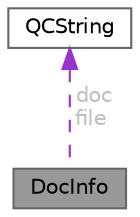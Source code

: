 digraph "DocInfo"
{
 // INTERACTIVE_SVG=YES
 // LATEX_PDF_SIZE
  bgcolor="transparent";
  edge [fontname=Helvetica,fontsize=10,labelfontname=Helvetica,labelfontsize=10];
  node [fontname=Helvetica,fontsize=10,shape=box,height=0.2,width=0.4];
  Node1 [label="DocInfo",height=0.2,width=0.4,color="gray40", fillcolor="grey60", style="filled", fontcolor="black",tooltip="Data associated with a detailed description."];
  Node2 -> Node1 [dir="back",color="darkorchid3",style="dashed",label=" doc\nfile",fontcolor="grey" ];
  Node2 [label="QCString",height=0.2,width=0.4,color="gray40", fillcolor="white", style="filled",URL="$d9/d45/class_q_c_string.html",tooltip="This is an alternative implementation of QCString."];
}
